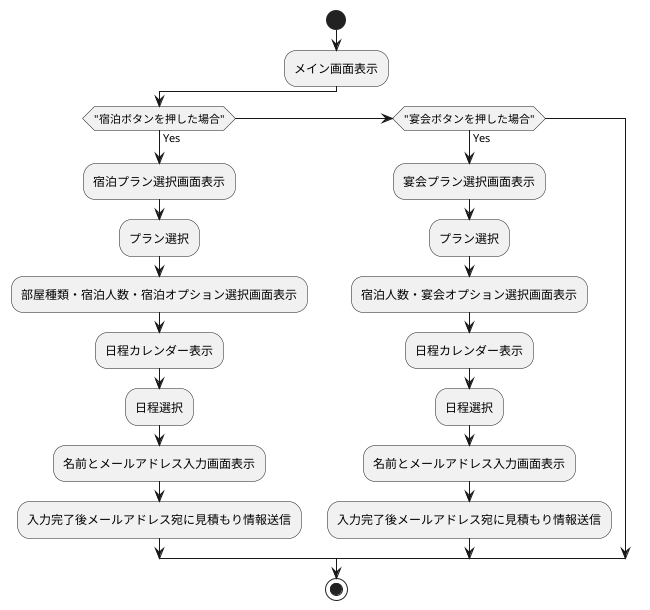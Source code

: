 @startuml pms
start
:メイン画面表示;
if ("宿泊ボタンを押した場合") then (Yes)
    :宿泊プラン選択画面表示;
    :プラン選択;
    :部屋種類・宿泊人数・宿泊オプション選択画面表示;
    :日程カレンダー表示;
    :日程選択;
    :名前とメールアドレス入力画面表示;
    :入力完了後メールアドレス宛に見積もり情報送信;
else if ("宴会ボタンを押した場合") then (Yes)
    :宴会プラン選択画面表示;
    :プラン選択;
    :宿泊人数・宴会オプション選択画面表示;
    :日程カレンダー表示;
    :日程選択;
    :名前とメールアドレス入力画面表示;
    :入力完了後メールアドレス宛に見積もり情報送信;
endif
stop
@enduml